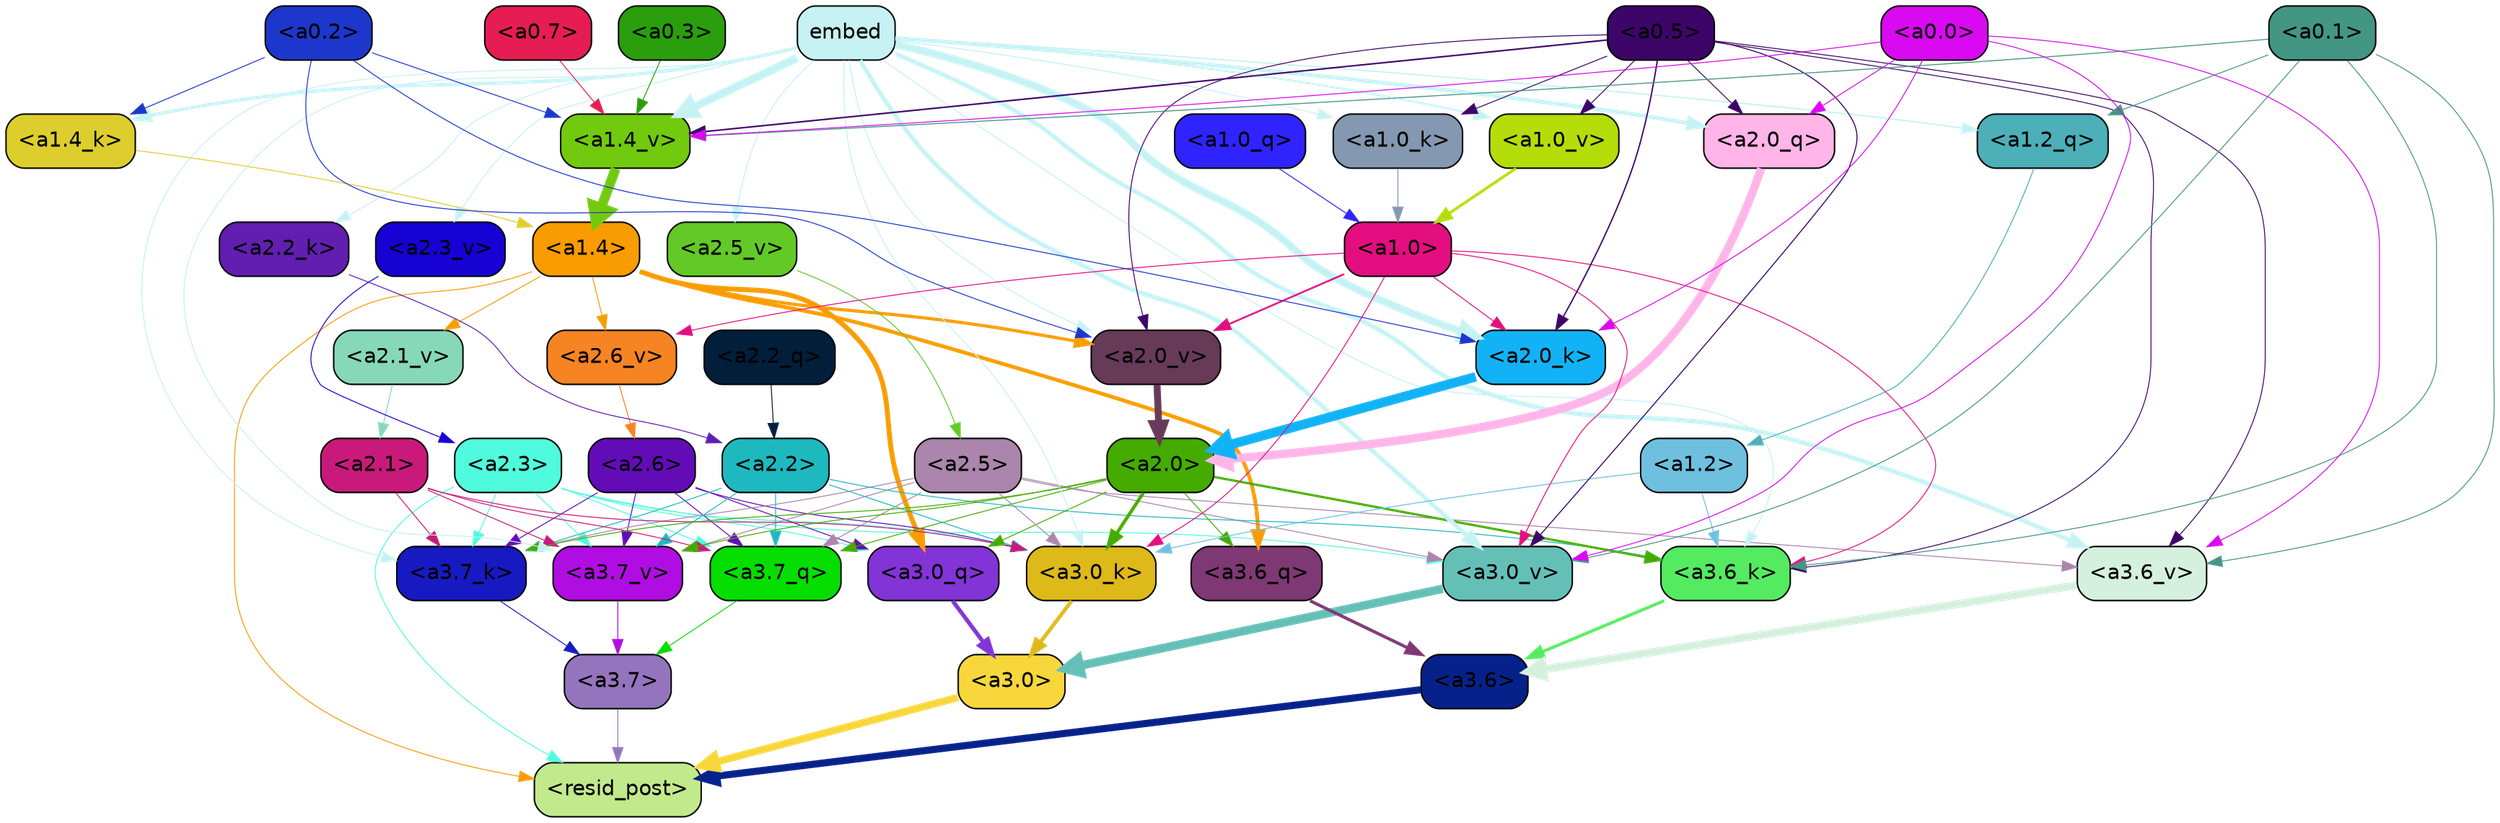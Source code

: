 strict digraph "" {
	graph [bgcolor=transparent,
		layout=dot,
		overlap=false,
		splines=true
	];
	"<a3.7>"	[color=black,
		fillcolor="#9475bd",
		fontname=Helvetica,
		shape=box,
		style="filled, rounded"];
	"<resid_post>"	[color=black,
		fillcolor="#c2e98c",
		fontname=Helvetica,
		shape=box,
		style="filled, rounded"];
	"<a3.7>" -> "<resid_post>"	[color="#9475bd",
		penwidth=0.6];
	"<a3.6>"	[color=black,
		fillcolor="#06228a",
		fontname=Helvetica,
		shape=box,
		style="filled, rounded"];
	"<a3.6>" -> "<resid_post>"	[color="#06228a",
		penwidth=4.753257989883423];
	"<a3.0>"	[color=black,
		fillcolor="#f7d73c",
		fontname=Helvetica,
		shape=box,
		style="filled, rounded"];
	"<a3.0>" -> "<resid_post>"	[color="#f7d73c",
		penwidth=4.90053927898407];
	"<a2.3>"	[color=black,
		fillcolor="#50fbdd",
		fontname=Helvetica,
		shape=box,
		style="filled, rounded"];
	"<a2.3>" -> "<resid_post>"	[color="#50fbdd",
		penwidth=0.6];
	"<a3.7_q>"	[color=black,
		fillcolor="#05de00",
		fontname=Helvetica,
		shape=box,
		style="filled, rounded"];
	"<a2.3>" -> "<a3.7_q>"	[color="#50fbdd",
		penwidth=0.6];
	"<a3.0_q>"	[color=black,
		fillcolor="#8234d6",
		fontname=Helvetica,
		shape=box,
		style="filled, rounded"];
	"<a2.3>" -> "<a3.0_q>"	[color="#50fbdd",
		penwidth=0.6];
	"<a3.7_k>"	[color=black,
		fillcolor="#161ac0",
		fontname=Helvetica,
		shape=box,
		style="filled, rounded"];
	"<a2.3>" -> "<a3.7_k>"	[color="#50fbdd",
		penwidth=0.6];
	"<a3.0_k>"	[color=black,
		fillcolor="#deb91a",
		fontname=Helvetica,
		shape=box,
		style="filled, rounded"];
	"<a2.3>" -> "<a3.0_k>"	[color="#50fbdd",
		penwidth=0.6];
	"<a3.7_v>"	[color=black,
		fillcolor="#b00de2",
		fontname=Helvetica,
		shape=box,
		style="filled, rounded"];
	"<a2.3>" -> "<a3.7_v>"	[color="#50fbdd",
		penwidth=0.6];
	"<a3.0_v>"	[color=black,
		fillcolor="#64c0b7",
		fontname=Helvetica,
		shape=box,
		style="filled, rounded"];
	"<a2.3>" -> "<a3.0_v>"	[color="#50fbdd",
		penwidth=0.6];
	"<a1.4>"	[color=black,
		fillcolor="#f89c02",
		fontname=Helvetica,
		shape=box,
		style="filled, rounded"];
	"<a1.4>" -> "<resid_post>"	[color="#f89c02",
		penwidth=0.6];
	"<a3.6_q>"	[color=black,
		fillcolor="#7e3874",
		fontname=Helvetica,
		shape=box,
		style="filled, rounded"];
	"<a1.4>" -> "<a3.6_q>"	[color="#f89c02",
		penwidth=2.5149343013763428];
	"<a1.4>" -> "<a3.0_q>"	[color="#f89c02",
		penwidth=3.2760138511657715];
	"<a2.6_v>"	[color=black,
		fillcolor="#f68422",
		fontname=Helvetica,
		shape=box,
		style="filled, rounded"];
	"<a1.4>" -> "<a2.6_v>"	[color="#f89c02",
		penwidth=0.6];
	"<a2.1_v>"	[color=black,
		fillcolor="#87d8b9",
		fontname=Helvetica,
		shape=box,
		style="filled, rounded"];
	"<a1.4>" -> "<a2.1_v>"	[color="#f89c02",
		penwidth=0.6];
	"<a2.0_v>"	[color=black,
		fillcolor="#673a57",
		fontname=Helvetica,
		shape=box,
		style="filled, rounded"];
	"<a1.4>" -> "<a2.0_v>"	[color="#f89c02",
		penwidth=2.0870713144540787];
	"<a3.7_q>" -> "<a3.7>"	[color="#05de00",
		penwidth=0.6];
	"<a3.6_q>" -> "<a3.6>"	[color="#7e3874",
		penwidth=2.091020345687866];
	"<a3.0_q>" -> "<a3.0>"	[color="#8234d6",
		penwidth=2.7421876192092896];
	"<a3.7_k>" -> "<a3.7>"	[color="#161ac0",
		penwidth=0.6];
	"<a3.6_k>"	[color=black,
		fillcolor="#55eb61",
		fontname=Helvetica,
		shape=box,
		style="filled, rounded"];
	"<a3.6_k>" -> "<a3.6>"	[color="#55eb61",
		penwidth=2.048597991466522];
	"<a3.0_k>" -> "<a3.0>"	[color="#deb91a",
		penwidth=2.476402521133423];
	"<a3.7_v>" -> "<a3.7>"	[color="#b00de2",
		penwidth=0.6];
	"<a3.6_v>"	[color=black,
		fillcolor="#d6f0df",
		fontname=Helvetica,
		shape=box,
		style="filled, rounded"];
	"<a3.6_v>" -> "<a3.6>"	[color="#d6f0df",
		penwidth=5.2550448179244995];
	"<a3.0_v>" -> "<a3.0>"	[color="#64c0b7",
		penwidth=5.652270674705505];
	"<a2.6>"	[color=black,
		fillcolor="#620cb7",
		fontname=Helvetica,
		shape=box,
		style="filled, rounded"];
	"<a2.6>" -> "<a3.7_q>"	[color="#620cb7",
		penwidth=0.6];
	"<a2.6>" -> "<a3.0_q>"	[color="#620cb7",
		penwidth=0.6];
	"<a2.6>" -> "<a3.7_k>"	[color="#620cb7",
		penwidth=0.6];
	"<a2.6>" -> "<a3.0_k>"	[color="#620cb7",
		penwidth=0.6];
	"<a2.6>" -> "<a3.7_v>"	[color="#620cb7",
		penwidth=0.6];
	"<a2.5>"	[color=black,
		fillcolor="#ab85ac",
		fontname=Helvetica,
		shape=box,
		style="filled, rounded"];
	"<a2.5>" -> "<a3.7_q>"	[color="#ab85ac",
		penwidth=0.6];
	"<a2.5>" -> "<a3.7_k>"	[color="#ab85ac",
		penwidth=0.6];
	"<a2.5>" -> "<a3.0_k>"	[color="#ab85ac",
		penwidth=0.6];
	"<a2.5>" -> "<a3.7_v>"	[color="#ab85ac",
		penwidth=0.6];
	"<a2.5>" -> "<a3.6_v>"	[color="#ab85ac",
		penwidth=0.6];
	"<a2.5>" -> "<a3.0_v>"	[color="#ab85ac",
		penwidth=0.6];
	"<a2.2>"	[color=black,
		fillcolor="#1eb9bf",
		fontname=Helvetica,
		shape=box,
		style="filled, rounded"];
	"<a2.2>" -> "<a3.7_q>"	[color="#1eb9bf",
		penwidth=0.6];
	"<a2.2>" -> "<a3.7_k>"	[color="#1eb9bf",
		penwidth=0.6];
	"<a2.2>" -> "<a3.6_k>"	[color="#1eb9bf",
		penwidth=0.6];
	"<a2.2>" -> "<a3.0_k>"	[color="#1eb9bf",
		penwidth=0.6];
	"<a2.2>" -> "<a3.7_v>"	[color="#1eb9bf",
		penwidth=0.6];
	"<a2.1>"	[color=black,
		fillcolor="#c91a7b",
		fontname=Helvetica,
		shape=box,
		style="filled, rounded"];
	"<a2.1>" -> "<a3.7_q>"	[color="#c91a7b",
		penwidth=0.6];
	"<a2.1>" -> "<a3.7_k>"	[color="#c91a7b",
		penwidth=0.6];
	"<a2.1>" -> "<a3.0_k>"	[color="#c91a7b",
		penwidth=0.6];
	"<a2.1>" -> "<a3.7_v>"	[color="#c91a7b",
		penwidth=0.6];
	"<a2.0>"	[color=black,
		fillcolor="#45ab01",
		fontname=Helvetica,
		shape=box,
		style="filled, rounded"];
	"<a2.0>" -> "<a3.7_q>"	[color="#45ab01",
		penwidth=0.6];
	"<a2.0>" -> "<a3.6_q>"	[color="#45ab01",
		penwidth=0.6];
	"<a2.0>" -> "<a3.0_q>"	[color="#45ab01",
		penwidth=0.6];
	"<a2.0>" -> "<a3.7_k>"	[color="#45ab01",
		penwidth=0.6];
	"<a2.0>" -> "<a3.6_k>"	[color="#45ab01",
		penwidth=1.5290023684501648];
	"<a2.0>" -> "<a3.0_k>"	[color="#45ab01",
		penwidth=2.2635570764541626];
	"<a2.0>" -> "<a3.7_v>"	[color="#45ab01",
		penwidth=0.6];
	embed	[color=black,
		fillcolor="#c6f2f4",
		fontname=Helvetica,
		shape=box,
		style="filled, rounded"];
	embed -> "<a3.7_k>"	[color="#c6f2f4",
		penwidth=0.6];
	embed -> "<a3.6_k>"	[color="#c6f2f4",
		penwidth=0.6];
	embed -> "<a3.0_k>"	[color="#c6f2f4",
		penwidth=0.6];
	embed -> "<a3.7_v>"	[color="#c6f2f4",
		penwidth=0.6];
	embed -> "<a3.6_v>"	[color="#c6f2f4",
		penwidth=2.9556376338005066];
	embed -> "<a3.0_v>"	[color="#c6f2f4",
		penwidth=2.972973108291626];
	"<a2.0_q>"	[color=black,
		fillcolor="#ffb5e8",
		fontname=Helvetica,
		shape=box,
		style="filled, rounded"];
	embed -> "<a2.0_q>"	[color="#c6f2f4",
		penwidth=2.522909115999937];
	"<a2.2_k>"	[color=black,
		fillcolor="#621eb0",
		fontname=Helvetica,
		shape=box,
		style="filled, rounded"];
	embed -> "<a2.2_k>"	[color="#c6f2f4",
		penwidth=0.6];
	"<a2.0_k>"	[color=black,
		fillcolor="#12b3f6",
		fontname=Helvetica,
		shape=box,
		style="filled, rounded"];
	embed -> "<a2.0_k>"	[color="#c6f2f4",
		penwidth=5.094568967819214];
	"<a2.5_v>"	[color=black,
		fillcolor="#63c926",
		fontname=Helvetica,
		shape=box,
		style="filled, rounded"];
	embed -> "<a2.5_v>"	[color="#c6f2f4",
		penwidth=0.6];
	"<a2.3_v>"	[color=black,
		fillcolor="#1602d3",
		fontname=Helvetica,
		shape=box,
		style="filled, rounded"];
	embed -> "<a2.3_v>"	[color="#c6f2f4",
		penwidth=0.6];
	embed -> "<a2.0_v>"	[color="#c6f2f4",
		penwidth=0.6];
	"<a1.2_q>"	[color=black,
		fillcolor="#4dafb8",
		fontname=Helvetica,
		shape=box,
		style="filled, rounded"];
	embed -> "<a1.2_q>"	[color="#c6f2f4",
		penwidth=0.8520002365112305];
	"<a1.4_k>"	[color=black,
		fillcolor="#ddce2e",
		fontname=Helvetica,
		shape=box,
		style="filled, rounded"];
	embed -> "<a1.4_k>"	[color="#c6f2f4",
		penwidth=2.115079402923584];
	"<a1.0_k>"	[color=black,
		fillcolor="#8498b1",
		fontname=Helvetica,
		shape=box,
		style="filled, rounded"];
	embed -> "<a1.0_k>"	[color="#c6f2f4",
		penwidth=0.6];
	"<a1.4_v>"	[color=black,
		fillcolor="#71ca0e",
		fontname=Helvetica,
		shape=box,
		style="filled, rounded"];
	embed -> "<a1.4_v>"	[color="#c6f2f4",
		penwidth=5.504090070724487];
	"<a1.0_v>"	[color=black,
		fillcolor="#b5dd0a",
		fontname=Helvetica,
		shape=box,
		style="filled, rounded"];
	embed -> "<a1.0_v>"	[color="#c6f2f4",
		penwidth=1.2935692071914673];
	"<a1.2>"	[color=black,
		fillcolor="#6ec0de",
		fontname=Helvetica,
		shape=box,
		style="filled, rounded"];
	"<a1.2>" -> "<a3.6_k>"	[color="#6ec0de",
		penwidth=0.6];
	"<a1.2>" -> "<a3.0_k>"	[color="#6ec0de",
		penwidth=0.6];
	"<a1.0>"	[color=black,
		fillcolor="#e30e7f",
		fontname=Helvetica,
		shape=box,
		style="filled, rounded"];
	"<a1.0>" -> "<a3.6_k>"	[color="#e30e7f",
		penwidth=0.6];
	"<a1.0>" -> "<a3.0_k>"	[color="#e30e7f",
		penwidth=0.6];
	"<a1.0>" -> "<a3.0_v>"	[color="#e30e7f",
		penwidth=0.6];
	"<a1.0>" -> "<a2.0_k>"	[color="#e30e7f",
		penwidth=0.6];
	"<a1.0>" -> "<a2.6_v>"	[color="#e30e7f",
		penwidth=0.6];
	"<a1.0>" -> "<a2.0_v>"	[color="#e30e7f",
		penwidth=1.2152502536773682];
	"<a0.5>"	[color=black,
		fillcolor="#3d0567",
		fontname=Helvetica,
		shape=box,
		style="filled, rounded"];
	"<a0.5>" -> "<a3.6_k>"	[color="#3d0567",
		penwidth=0.6];
	"<a0.5>" -> "<a3.6_v>"	[color="#3d0567",
		penwidth=0.6];
	"<a0.5>" -> "<a3.0_v>"	[color="#3d0567",
		penwidth=0.6790935099124908];
	"<a0.5>" -> "<a2.0_q>"	[color="#3d0567",
		penwidth=0.6];
	"<a0.5>" -> "<a2.0_k>"	[color="#3d0567",
		penwidth=0.8835153579711914];
	"<a0.5>" -> "<a2.0_v>"	[color="#3d0567",
		penwidth=0.6];
	"<a0.5>" -> "<a1.0_k>"	[color="#3d0567",
		penwidth=0.6];
	"<a0.5>" -> "<a1.4_v>"	[color="#3d0567",
		penwidth=1.022335171699524];
	"<a0.5>" -> "<a1.0_v>"	[color="#3d0567",
		penwidth=0.6];
	"<a0.1>"	[color=black,
		fillcolor="#439584",
		fontname=Helvetica,
		shape=box,
		style="filled, rounded"];
	"<a0.1>" -> "<a3.6_k>"	[color="#439584",
		penwidth=0.6];
	"<a0.1>" -> "<a3.6_v>"	[color="#439584",
		penwidth=0.6];
	"<a0.1>" -> "<a3.0_v>"	[color="#439584",
		penwidth=0.6];
	"<a0.1>" -> "<a1.2_q>"	[color="#439584",
		penwidth=0.6];
	"<a0.1>" -> "<a1.4_v>"	[color="#439584",
		penwidth=0.6438122987747192];
	"<a0.0>"	[color=black,
		fillcolor="#d909f1",
		fontname=Helvetica,
		shape=box,
		style="filled, rounded"];
	"<a0.0>" -> "<a3.6_v>"	[color="#d909f1",
		penwidth=0.6];
	"<a0.0>" -> "<a3.0_v>"	[color="#d909f1",
		penwidth=0.6];
	"<a0.0>" -> "<a2.0_q>"	[color="#d909f1",
		penwidth=0.6];
	"<a0.0>" -> "<a2.0_k>"	[color="#d909f1",
		penwidth=0.6];
	"<a0.0>" -> "<a1.4_v>"	[color="#d909f1",
		penwidth=0.6];
	"<a2.2_q>"	[color=black,
		fillcolor="#011e3a",
		fontname=Helvetica,
		shape=box,
		style="filled, rounded"];
	"<a2.2_q>" -> "<a2.2>"	[color="#011e3a",
		penwidth=0.6];
	"<a2.0_q>" -> "<a2.0>"	[color="#ffb5e8",
		penwidth=5.557696580886841];
	"<a2.2_k>" -> "<a2.2>"	[color="#621eb0",
		penwidth=0.6];
	"<a2.0_k>" -> "<a2.0>"	[color="#12b3f6",
		penwidth=6.320472955703735];
	"<a2.6_v>" -> "<a2.6>"	[color="#f68422",
		penwidth=0.6];
	"<a2.5_v>" -> "<a2.5>"	[color="#63c926",
		penwidth=0.6];
	"<a2.3_v>" -> "<a2.3>"	[color="#1602d3",
		penwidth=0.6];
	"<a2.1_v>" -> "<a2.1>"	[color="#87d8b9",
		penwidth=0.6];
	"<a2.0_v>" -> "<a2.0>"	[color="#673a57",
		penwidth=4.611755967140198];
	"<a0.2>"	[color=black,
		fillcolor="#1d37cc",
		fontname=Helvetica,
		shape=box,
		style="filled, rounded"];
	"<a0.2>" -> "<a2.0_k>"	[color="#1d37cc",
		penwidth=0.6];
	"<a0.2>" -> "<a2.0_v>"	[color="#1d37cc",
		penwidth=0.6];
	"<a0.2>" -> "<a1.4_k>"	[color="#1d37cc",
		penwidth=0.6];
	"<a0.2>" -> "<a1.4_v>"	[color="#1d37cc",
		penwidth=0.6];
	"<a1.2_q>" -> "<a1.2>"	[color="#4dafb8",
		penwidth=0.6145738363265991];
	"<a1.0_q>"	[color=black,
		fillcolor="#2f24fe",
		fontname=Helvetica,
		shape=box,
		style="filled, rounded"];
	"<a1.0_q>" -> "<a1.0>"	[color="#2f24fe",
		penwidth=0.6];
	"<a1.4_k>" -> "<a1.4>"	[color="#ddce2e",
		penwidth=0.6];
	"<a1.0_k>" -> "<a1.0>"	[color="#8498b1",
		penwidth=0.6];
	"<a1.4_v>" -> "<a1.4>"	[color="#71ca0e",
		penwidth=6.5241758823394775];
	"<a1.0_v>" -> "<a1.0>"	[color="#b5dd0a",
		penwidth=1.8809151649475098];
	"<a0.7>"	[color=black,
		fillcolor="#e61d52",
		fontname=Helvetica,
		shape=box,
		style="filled, rounded"];
	"<a0.7>" -> "<a1.4_v>"	[color="#e61d52",
		penwidth=0.6];
	"<a0.3>"	[color=black,
		fillcolor="#2a9e0c",
		fontname=Helvetica,
		shape=box,
		style="filled, rounded"];
	"<a0.3>" -> "<a1.4_v>"	[color="#2a9e0c",
		penwidth=0.6];
}
